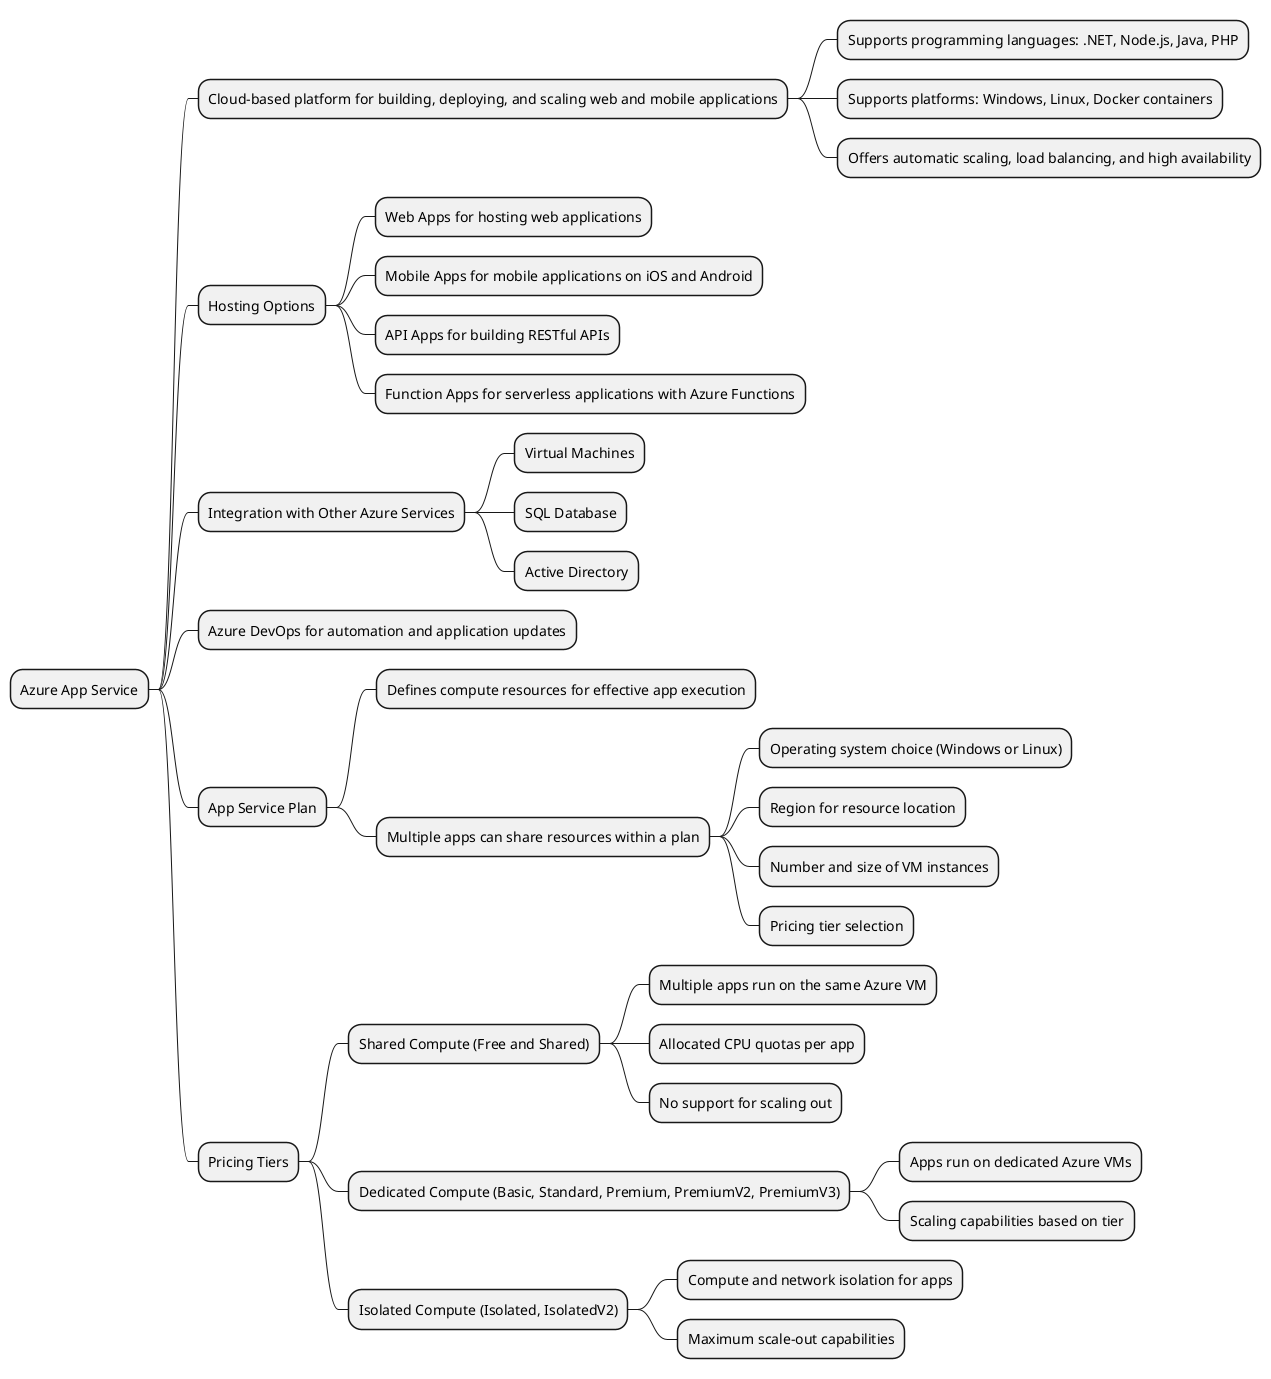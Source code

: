 @startmindmap
* Azure App Service
** Cloud-based platform for building, deploying, and scaling web and mobile applications
*** Supports programming languages: .NET, Node.js, Java, PHP
*** Supports platforms: Windows, Linux, Docker containers
*** Offers automatic scaling, load balancing, and high availability
** Hosting Options
*** Web Apps for hosting web applications
*** Mobile Apps for mobile applications on iOS and Android
*** API Apps for building RESTful APIs
*** Function Apps for serverless applications with Azure Functions
** Integration with Other Azure Services
*** Virtual Machines
*** SQL Database
*** Active Directory
** Azure DevOps for automation and application updates
** App Service Plan
*** Defines compute resources for effective app execution
*** Multiple apps can share resources within a plan
**** Operating system choice (Windows or Linux)
**** Region for resource location
**** Number and size of VM instances
**** Pricing tier selection
** Pricing Tiers
*** Shared Compute (Free and Shared)
**** Multiple apps run on the same Azure VM
**** Allocated CPU quotas per app
**** No support for scaling out
*** Dedicated Compute (Basic, Standard, Premium, PremiumV2, PremiumV3)
**** Apps run on dedicated Azure VMs
**** Scaling capabilities based on tier
*** Isolated Compute (Isolated, IsolatedV2)
**** Compute and network isolation for apps
**** Maximum scale-out capabilities
@endmindmap
